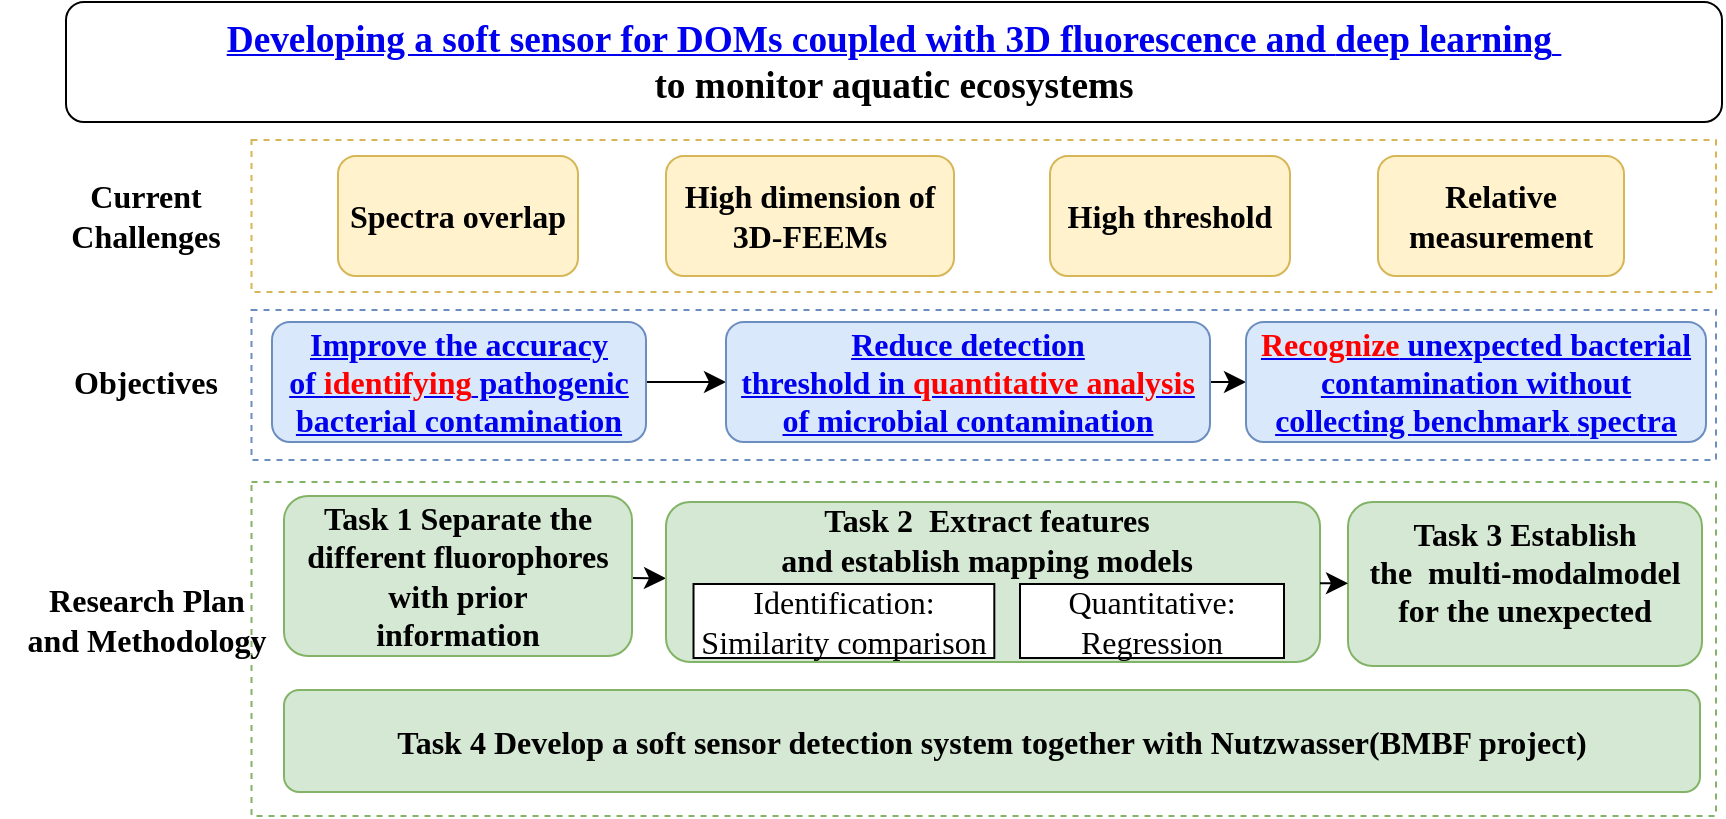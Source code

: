 <mxfile version="24.7.6">
  <diagram name="第 1 页" id="z8eI_ewDGcZsHXTTSjY8">
    <mxGraphModel dx="1834" dy="1172" grid="0" gridSize="10" guides="1" tooltips="1" connect="1" arrows="1" fold="1" page="0" pageScale="1" pageWidth="827" pageHeight="1169" math="0" shadow="0">
      <root>
        <mxCell id="0" />
        <mxCell id="1" parent="0" />
        <mxCell id="Wu0rOCcyRxzjaYJ3d4_N-25" value="" style="rounded=0;whiteSpace=wrap;html=1;fontSize=16;fillStyle=zigzag-line;fillColor=none;dashed=1;strokeColor=#D6B656;strokeWidth=1;fontStyle=1" parent="1" vertex="1">
          <mxGeometry x="-107.25" y="19" width="732.25" height="76" as="geometry" />
        </mxCell>
        <mxCell id="Wu0rOCcyRxzjaYJ3d4_N-26" value="" style="rounded=0;whiteSpace=wrap;html=1;fontSize=16;fillStyle=zigzag-line;fillColor=none;dashed=1;strokeColor=#6C8EBF;strokeWidth=1;fontFamily=Times New Roman;fontStyle=1" parent="1" vertex="1">
          <mxGeometry x="-107.25" y="104" width="732.25" height="75" as="geometry" />
        </mxCell>
        <mxCell id="Wu0rOCcyRxzjaYJ3d4_N-27" value="" style="rounded=0;whiteSpace=wrap;html=1;fontSize=16;fillStyle=zigzag-line;fillColor=none;dashed=1;strokeColor=#82B366;strokeWidth=1;fontFamily=Times New Roman;fontStyle=1" parent="1" vertex="1">
          <mxGeometry x="-107.25" y="190" width="732.25" height="167" as="geometry" />
        </mxCell>
        <mxCell id="Wu0rOCcyRxzjaYJ3d4_N-1" value="Relative measurement" style="rounded=1;whiteSpace=wrap;html=1;fontSize=16;fillColor=#fff2cc;strokeColor=#d6b656;fontFamily=Times New Roman;fontStyle=1" parent="1" vertex="1">
          <mxGeometry x="456" y="27" width="123" height="60" as="geometry" />
        </mxCell>
        <mxCell id="Wu0rOCcyRxzjaYJ3d4_N-2" value="Current&lt;br&gt;Challenges" style="text;html=1;strokeColor=none;fillColor=none;align=center;verticalAlign=middle;whiteSpace=wrap;rounded=0;fontSize=16;fontStyle=1;fontFamily=Times New Roman;" parent="1" vertex="1">
          <mxGeometry x="-190" y="42" width="60" height="30" as="geometry" />
        </mxCell>
        <mxCell id="Wu0rOCcyRxzjaYJ3d4_N-3" value="Objectives" style="text;html=1;strokeColor=none;fillColor=none;align=center;verticalAlign=middle;whiteSpace=wrap;rounded=0;fontSize=16;fontStyle=1;fontFamily=Times New Roman;" parent="1" vertex="1">
          <mxGeometry x="-190" y="125" width="60" height="30" as="geometry" />
        </mxCell>
        <mxCell id="Wu0rOCcyRxzjaYJ3d4_N-4" value="Research&amp;nbsp;Plan &lt;br&gt;and Methodology" style="text;html=1;strokeColor=none;fillColor=none;align=center;verticalAlign=middle;whiteSpace=wrap;rounded=0;fontSize=16;fontStyle=1;fontFamily=Times New Roman;" parent="1" vertex="1">
          <mxGeometry x="-232.25" y="244" width="144.5" height="30" as="geometry" />
        </mxCell>
        <mxCell id="Wu0rOCcyRxzjaYJ3d4_N-5" value="Spectra overlap" style="rounded=1;whiteSpace=wrap;html=1;fontSize=16;fillColor=#fff2cc;strokeColor=#d6b656;fontFamily=Times New Roman;fontStyle=1" parent="1" vertex="1">
          <mxGeometry x="-64" y="27" width="120" height="60" as="geometry" />
        </mxCell>
        <mxCell id="Wu0rOCcyRxzjaYJ3d4_N-6" value="High dimension of 3D-FEEMs" style="rounded=1;whiteSpace=wrap;html=1;fontSize=16;fillColor=#fff2cc;strokeColor=#d6b656;fontFamily=Times New Roman;fontStyle=1" parent="1" vertex="1">
          <mxGeometry x="100" y="27" width="144" height="60" as="geometry" />
        </mxCell>
        <mxCell id="Wu0rOCcyRxzjaYJ3d4_N-7" value="High threshold" style="rounded=1;whiteSpace=wrap;html=1;fontSize=16;fillColor=#fff2cc;strokeColor=#d6b656;fontFamily=Times New Roman;fontStyle=1" parent="1" vertex="1">
          <mxGeometry x="292" y="27" width="120" height="60" as="geometry" />
        </mxCell>
        <mxCell id="Wu0rOCcyRxzjaYJ3d4_N-12" value="" style="edgeStyle=none;curved=1;rounded=0;orthogonalLoop=1;jettySize=auto;html=1;fontSize=12;startSize=8;endSize=8;fontFamily=Times New Roman;fontStyle=1" parent="1" source="Wu0rOCcyRxzjaYJ3d4_N-10" target="Wu0rOCcyRxzjaYJ3d4_N-11" edge="1">
          <mxGeometry relative="1" as="geometry" />
        </mxCell>
        <mxCell id="Wu0rOCcyRxzjaYJ3d4_N-10" value="&lt;a name=&quot;_Hlk170631194&quot;&gt;&lt;span style=&quot;font-size:12.0pt;font-family:&amp;quot;Times New Roman&amp;quot;,serif;mso-fareast-font-family:&lt;br/&gt;等线;mso-fareast-theme-font:minor-fareast;mso-font-kerning:1.0pt;mso-ansi-language:&lt;br/&gt;EN-US;mso-fareast-language:ZH-CN;mso-bidi-language:AR-SA&quot; lang=&quot;EN-US&quot;&gt;Improve the accuracy&lt;br&gt;of &lt;font color=&quot;#ff0000&quot;&gt;identifying&lt;/font&gt; pathogenic bacterial contamination&lt;/span&gt;&lt;/a&gt;" style="rounded=1;whiteSpace=wrap;html=1;fontSize=16;fillColor=#dae8fc;strokeColor=#6c8ebf;fontFamily=Times New Roman;fontStyle=1" parent="1" vertex="1">
          <mxGeometry x="-97" y="110" width="187" height="60" as="geometry" />
        </mxCell>
        <mxCell id="Wu0rOCcyRxzjaYJ3d4_N-14" value="" style="edgeStyle=none;curved=1;rounded=0;orthogonalLoop=1;jettySize=auto;html=1;fontSize=12;startSize=8;endSize=8;fontFamily=Times New Roman;fontStyle=1" parent="1" source="Wu0rOCcyRxzjaYJ3d4_N-11" target="Wu0rOCcyRxzjaYJ3d4_N-13" edge="1">
          <mxGeometry relative="1" as="geometry" />
        </mxCell>
        <mxCell id="Wu0rOCcyRxzjaYJ3d4_N-11" value="&lt;a name=&quot;_Hlk170631204&quot;&gt;&lt;span style=&quot;font-size:12.0pt;font-family:&amp;quot;Times New Roman&amp;quot;,serif;mso-fareast-font-family:&lt;br/&gt;等线;mso-fareast-theme-font:minor-fareast;mso-font-kerning:1.0pt;mso-ansi-language:&lt;br/&gt;EN-US;mso-fareast-language:ZH-CN;mso-bidi-language:AR-SA&quot; lang=&quot;EN-US&quot;&gt;Reduce detection&lt;br&gt;threshold in &lt;font color=&quot;#ff0000&quot;&gt;quantitative analysis&lt;/font&gt; of microbial contamination&lt;/span&gt;&lt;/a&gt;" style="whiteSpace=wrap;html=1;fontSize=16;rounded=1;fillColor=#dae8fc;strokeColor=#6c8ebf;fontFamily=Times New Roman;fontStyle=1" parent="1" vertex="1">
          <mxGeometry x="130" y="110" width="242" height="60" as="geometry" />
        </mxCell>
        <mxCell id="Wu0rOCcyRxzjaYJ3d4_N-13" value="&lt;a name=&quot;_Hlk170631226&quot;&gt;&lt;span style=&quot;font-size:12.0pt;font-family:&amp;quot;Times New Roman&amp;quot;,serif;mso-fareast-font-family:&lt;br/&gt;等线;mso-fareast-theme-font:minor-fareast;mso-font-kerning:1.0pt;mso-ansi-language:&lt;br/&gt;EN-US;mso-fareast-language:ZH-CN;mso-bidi-language:AR-SA&quot; lang=&quot;EN-US&quot;&gt;&lt;font color=&quot;#ff0000&quot;&gt;Recognize&lt;/font&gt; unexpected bacterial&lt;br&gt;contamination without collecting&amp;nbsp;&lt;span class=&quot;PARAIndentChar&quot;&gt;&lt;span style=&quot;font-size:12.0pt;mso-bidi-font-family:&amp;quot;Times New Roman&amp;quot;;mso-font-kerning:&lt;br/&gt;1.0pt;mso-ansi-language:EN-US;mso-fareast-language:ZH-CN;mso-bidi-language:&lt;br/&gt;AR-SA&quot; lang=&quot;EN-US&quot;&gt;benchmark&lt;/span&gt;&lt;/span&gt;&lt;span class=&quot;PARAIndentChar&quot;&gt;&lt;span style=&quot;font-size:12.0pt;mso-bidi-font-family:&amp;quot;Times New Roman&amp;quot;;mso-font-kerning:&lt;br/&gt;1.0pt;mso-ansi-language:EN-US;mso-bidi-language:AR-SA&quot; lang=&quot;EN-US&quot;&gt;&amp;nbsp;&lt;/span&gt;&lt;/span&gt;spectra&lt;/span&gt;&lt;/a&gt;" style="whiteSpace=wrap;html=1;fontSize=16;rounded=1;fillColor=#dae8fc;strokeColor=#6c8ebf;fontFamily=Times New Roman;fontStyle=1" parent="1" vertex="1">
          <mxGeometry x="390" y="110" width="230" height="60" as="geometry" />
        </mxCell>
        <mxCell id="Wu0rOCcyRxzjaYJ3d4_N-18" value="" style="edgeStyle=none;curved=1;rounded=0;orthogonalLoop=1;jettySize=auto;html=1;fontSize=12;startSize=8;endSize=8;fontFamily=Times New Roman;fontStyle=1" parent="1" source="Wu0rOCcyRxzjaYJ3d4_N-16" target="Wu0rOCcyRxzjaYJ3d4_N-17" edge="1">
          <mxGeometry relative="1" as="geometry" />
        </mxCell>
        <mxCell id="Wu0rOCcyRxzjaYJ3d4_N-16" value="&lt;span style=&quot;border-color: var(--border-color);&quot;&gt;Task 1&amp;nbsp;&lt;/span&gt;&lt;span style=&quot;font-size:12.0pt;font-family:&lt;br/&gt;&amp;quot;Times New Roman&amp;quot;,serif;mso-fareast-font-family:等线;mso-fareast-theme-font:minor-fareast;&lt;br/&gt;mso-font-kerning:1.0pt;mso-ansi-language:EN-US;mso-fareast-language:ZH-CN;&lt;br/&gt;mso-bidi-language:AR-SA&quot; lang=&quot;EN-US&quot;&gt;Separate the different fluorophores with prior&lt;br/&gt;information&lt;/span&gt;" style="rounded=1;whiteSpace=wrap;html=1;fontSize=16;verticalAlign=middle;fillColor=#d5e8d4;strokeColor=#82b366;fontFamily=Times New Roman;fontStyle=1" parent="1" vertex="1">
          <mxGeometry x="-91" y="197" width="174" height="80" as="geometry" />
        </mxCell>
        <mxCell id="Wu0rOCcyRxzjaYJ3d4_N-24" value="&lt;span&gt;Task 4&amp;nbsp;&lt;/span&gt;&lt;span style=&quot;font-size:12.0pt;font-family:&lt;br/&gt;&amp;quot;Times New Roman&amp;quot;,serif;mso-fareast-font-family:等线;mso-fareast-theme-font:minor-fareast;&lt;br/&gt;mso-font-kerning:1.0pt;mso-ansi-language:EN-US;mso-fareast-language:ZH-CN;&lt;br/&gt;mso-bidi-language:AR-SA&quot; lang=&quot;EN-US&quot;&gt;Develop a soft sensor detection system&amp;nbsp;&lt;/span&gt;&lt;span style=&quot;font-size:12.0pt;font-family:&lt;br/&gt;&amp;quot;Times New Roman&amp;quot;,serif;mso-fareast-font-family:等线;mso-fareast-theme-font:minor-fareast;&lt;br/&gt;mso-font-kerning:1.0pt;mso-ansi-language:EN-US;mso-fareast-language:ZH-CN;&lt;br/&gt;mso-bidi-language:AR-SA&quot; lang=&quot;EN-US&quot;&gt;together with Nutzwasser(BMBF project)&lt;/span&gt;" style="rounded=1;whiteSpace=wrap;html=1;fontSize=16;fillColor=#d5e8d4;strokeColor=#82b366;fontFamily=Times New Roman;fontStyle=1" parent="1" vertex="1">
          <mxGeometry x="-91" y="294" width="708" height="51" as="geometry" />
        </mxCell>
        <mxCell id="Wu0rOCcyRxzjaYJ3d4_N-29" value="&lt;font face=&quot;Times New Roman&quot;&gt;&lt;a name=&quot;OLE_LINK8&quot;&gt;&lt;b&gt;&lt;span style=&quot;font-size: 14pt;&quot; lang=&quot;EN-US&quot;&gt;Developing a soft sensor&amp;nbsp;for DOMs coupled with 3D fluorescence and &lt;/span&gt;&lt;/b&gt;&lt;/a&gt;&lt;a name=&quot;OLE_LINK13&quot;&gt;&lt;b&gt;&lt;span style=&quot;font-size: 14pt;&quot; lang=&quot;EN-US&quot;&gt;deep learning&lt;/span&gt;&lt;/b&gt;&lt;/a&gt;&lt;a name=&quot;_Hlk170631055&quot;&gt;&lt;b&gt;&lt;span style=&quot;font-size: 14pt;&quot; lang=&quot;EN-US&quot;&gt;&amp;nbsp;&lt;/span&gt;&lt;/b&gt;&lt;/a&gt;&lt;/font&gt;&lt;div&gt;&lt;font face=&quot;Times New Roman&quot;&gt;&lt;b&gt;&lt;span style=&quot;font-size:14.0pt;&lt;br/&gt;font-family:&amp;quot;Times New Roman&amp;quot;,serif;mso-fareast-font-family:等线;mso-fareast-theme-font:&lt;br/&gt;minor-fareast;mso-font-kerning:1.0pt;mso-ansi-language:EN-US;mso-fareast-language:&lt;br/&gt;ZH-CN;mso-bidi-language:AR-SA&quot; lang=&quot;EN-US&quot;&gt;to monitor &lt;/span&gt;&lt;/b&gt;&lt;b&gt;&lt;span style=&quot;font-size: 14pt;&quot; lang=&quot;EN-US&quot;&gt;aquatic ecosystems&lt;/span&gt;&lt;/b&gt;&lt;/font&gt;&lt;/div&gt;" style="rounded=1;whiteSpace=wrap;html=1;fontSize=16;fontStyle=1" parent="1" vertex="1">
          <mxGeometry x="-200" y="-50" width="828" height="60" as="geometry" />
        </mxCell>
        <mxCell id="Wu0rOCcyRxzjaYJ3d4_N-32" value="" style="group;fontStyle=1" parent="1" vertex="1" connectable="0">
          <mxGeometry x="100" y="200" width="354" height="80" as="geometry" />
        </mxCell>
        <mxCell id="Wu0rOCcyRxzjaYJ3d4_N-17" value="" style="whiteSpace=wrap;html=1;fontSize=16;rounded=1;verticalAlign=top;fillColor=#d5e8d4;strokeColor=#82b366;fontFamily=Times New Roman;fontStyle=1" parent="Wu0rOCcyRxzjaYJ3d4_N-32" vertex="1">
          <mxGeometry width="327" height="80" as="geometry" />
        </mxCell>
        <mxCell id="Wu0rOCcyRxzjaYJ3d4_N-20" value="&lt;span style=&quot;border-color: var(--border-color);&quot;&gt;Task 2&amp;nbsp;&lt;/span&gt;&lt;span style=&quot;font-size:12.0pt;font-family:&amp;quot;Times New Roman&amp;quot;,serif;&lt;br/&gt;mso-fareast-font-family:等线;mso-fareast-theme-font:minor-fareast;mso-font-kerning:&lt;br/&gt;1.0pt;mso-ansi-language:EN-US;mso-fareast-language:ZH-CN;mso-bidi-language:&lt;br/&gt;AR-SA&quot;&gt;&amp;nbsp;&lt;span lang=&quot;EN-US&quot;&gt;Extract features&lt;br&gt;and establish mapping models&lt;/span&gt;&lt;/span&gt;" style="text;html=1;strokeColor=none;fillColor=none;align=center;verticalAlign=middle;whiteSpace=wrap;rounded=0;fontSize=16;fontFamily=Times New Roman;fontStyle=1" parent="Wu0rOCcyRxzjaYJ3d4_N-32" vertex="1">
          <mxGeometry y="4" width="321" height="30" as="geometry" />
        </mxCell>
        <mxCell id="Wu0rOCcyRxzjaYJ3d4_N-21" value="Identification: Similarity&amp;nbsp;comparison" style="rounded=0;whiteSpace=wrap;html=1;fontSize=16;fontFamily=Times New Roman;fontStyle=0" parent="Wu0rOCcyRxzjaYJ3d4_N-32" vertex="1">
          <mxGeometry x="13.76" y="41" width="150.4" height="37" as="geometry" />
        </mxCell>
        <mxCell id="Wu0rOCcyRxzjaYJ3d4_N-22" value="Quantitative: &lt;br&gt;Regression" style="rounded=0;whiteSpace=wrap;html=1;fontSize=16;fontFamily=Times New Roman;fontStyle=0" parent="Wu0rOCcyRxzjaYJ3d4_N-32" vertex="1">
          <mxGeometry x="177" y="41" width="132" height="37" as="geometry" />
        </mxCell>
        <mxCell id="Wu0rOCcyRxzjaYJ3d4_N-33" value="&lt;span&gt;Task 3&amp;nbsp;&lt;/span&gt;&lt;span style=&quot;font-size:12.0pt;font-family:&lt;br/&gt;&amp;quot;Times New Roman&amp;quot;,serif;mso-fareast-font-family:等线;mso-fareast-theme-font:minor-fareast;&lt;br/&gt;mso-font-kerning:1.0pt;mso-ansi-language:EN-US;mso-fareast-language:ZH-CN;&lt;br/&gt;mso-bidi-language:AR-SA&quot; lang=&quot;EN-US&quot;&gt;Establish the&amp;nbsp;&lt;span style=&quot;font-size:12.0pt;font-family:&amp;quot;Times New Roman&amp;quot;,serif;&lt;br/&gt;mso-fareast-font-family:等线;mso-fareast-theme-font:minor-fareast;mso-font-kerning:&lt;br/&gt;1.0pt;mso-ansi-language:EN-US;mso-fareast-language:ZH-CN;mso-bidi-language:&lt;br/&gt;AR-SA&quot;&gt;&amp;nbsp;&lt;span lang=&quot;EN-US&quot;&gt;multi-modal&lt;/span&gt;&lt;/span&gt;model for the unexpected&lt;/span&gt;" style="whiteSpace=wrap;html=1;fontSize=16;fontFamily=Times New Roman;verticalAlign=top;fillColor=#d5e8d4;strokeColor=#82b366;rounded=1;fontStyle=1" parent="1" vertex="1">
          <mxGeometry x="441" y="200" width="177" height="82" as="geometry" />
        </mxCell>
        <mxCell id="Wu0rOCcyRxzjaYJ3d4_N-34" value="" style="edgeStyle=none;curved=1;rounded=0;orthogonalLoop=1;jettySize=auto;html=1;fontSize=12;startSize=8;endSize=8;fontStyle=1" parent="1" source="Wu0rOCcyRxzjaYJ3d4_N-17" target="Wu0rOCcyRxzjaYJ3d4_N-33" edge="1">
          <mxGeometry relative="1" as="geometry" />
        </mxCell>
      </root>
    </mxGraphModel>
  </diagram>
</mxfile>
